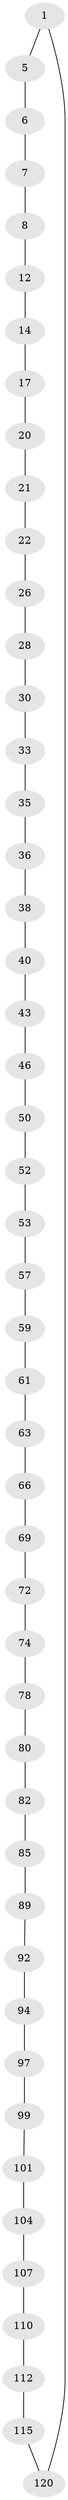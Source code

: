 // original degree distribution, {2: 1.0}
// Generated by graph-tools (version 1.1) at 2025/20/03/04/25 18:20:00]
// undirected, 48 vertices, 48 edges
graph export_dot {
graph [start="1"]
  node [color=gray90,style=filled];
  1 [super="+2"];
  5;
  6;
  7;
  8 [super="+9"];
  12 [super="+13"];
  14 [super="+15"];
  17 [super="+18"];
  20;
  21;
  22 [super="+23"];
  26 [super="+27"];
  28 [super="+29"];
  30 [super="+31"];
  33 [super="+34"];
  35;
  36 [super="+37"];
  38 [super="+39"];
  40 [super="+41"];
  43 [super="+44"];
  46 [super="+47"];
  50 [super="+51"];
  52;
  53 [super="+54"];
  57 [super="+58"];
  59 [super="+60"];
  61 [super="+62"];
  63 [super="+64"];
  66 [super="+67"];
  69 [super="+70"];
  72 [super="+73"];
  74 [super="+75"];
  78 [super="+79"];
  80 [super="+81"];
  82 [super="+83"];
  85 [super="+86"];
  89 [super="+90"];
  92 [super="+93"];
  94 [super="+95"];
  97 [super="+98"];
  99 [super="+100"];
  101 [super="+102"];
  104 [super="+105"];
  107 [super="+108"];
  110 [super="+111"];
  112 [super="+113"];
  115 [super="+116"];
  120 [super="+121"];
  1 -- 120;
  1 -- 5;
  5 -- 6;
  6 -- 7;
  7 -- 8;
  8 -- 12;
  12 -- 14;
  14 -- 17;
  17 -- 20;
  20 -- 21;
  21 -- 22;
  22 -- 26;
  26 -- 28;
  28 -- 30;
  30 -- 33;
  33 -- 35;
  35 -- 36;
  36 -- 38;
  38 -- 40;
  40 -- 43;
  43 -- 46;
  46 -- 50;
  50 -- 52;
  52 -- 53;
  53 -- 57;
  57 -- 59;
  59 -- 61;
  61 -- 63;
  63 -- 66;
  66 -- 69;
  69 -- 72;
  72 -- 74;
  74 -- 78;
  78 -- 80;
  80 -- 82;
  82 -- 85;
  85 -- 89;
  89 -- 92;
  92 -- 94;
  94 -- 97;
  97 -- 99;
  99 -- 101;
  101 -- 104;
  104 -- 107;
  107 -- 110;
  110 -- 112;
  112 -- 115;
  115 -- 120;
}
